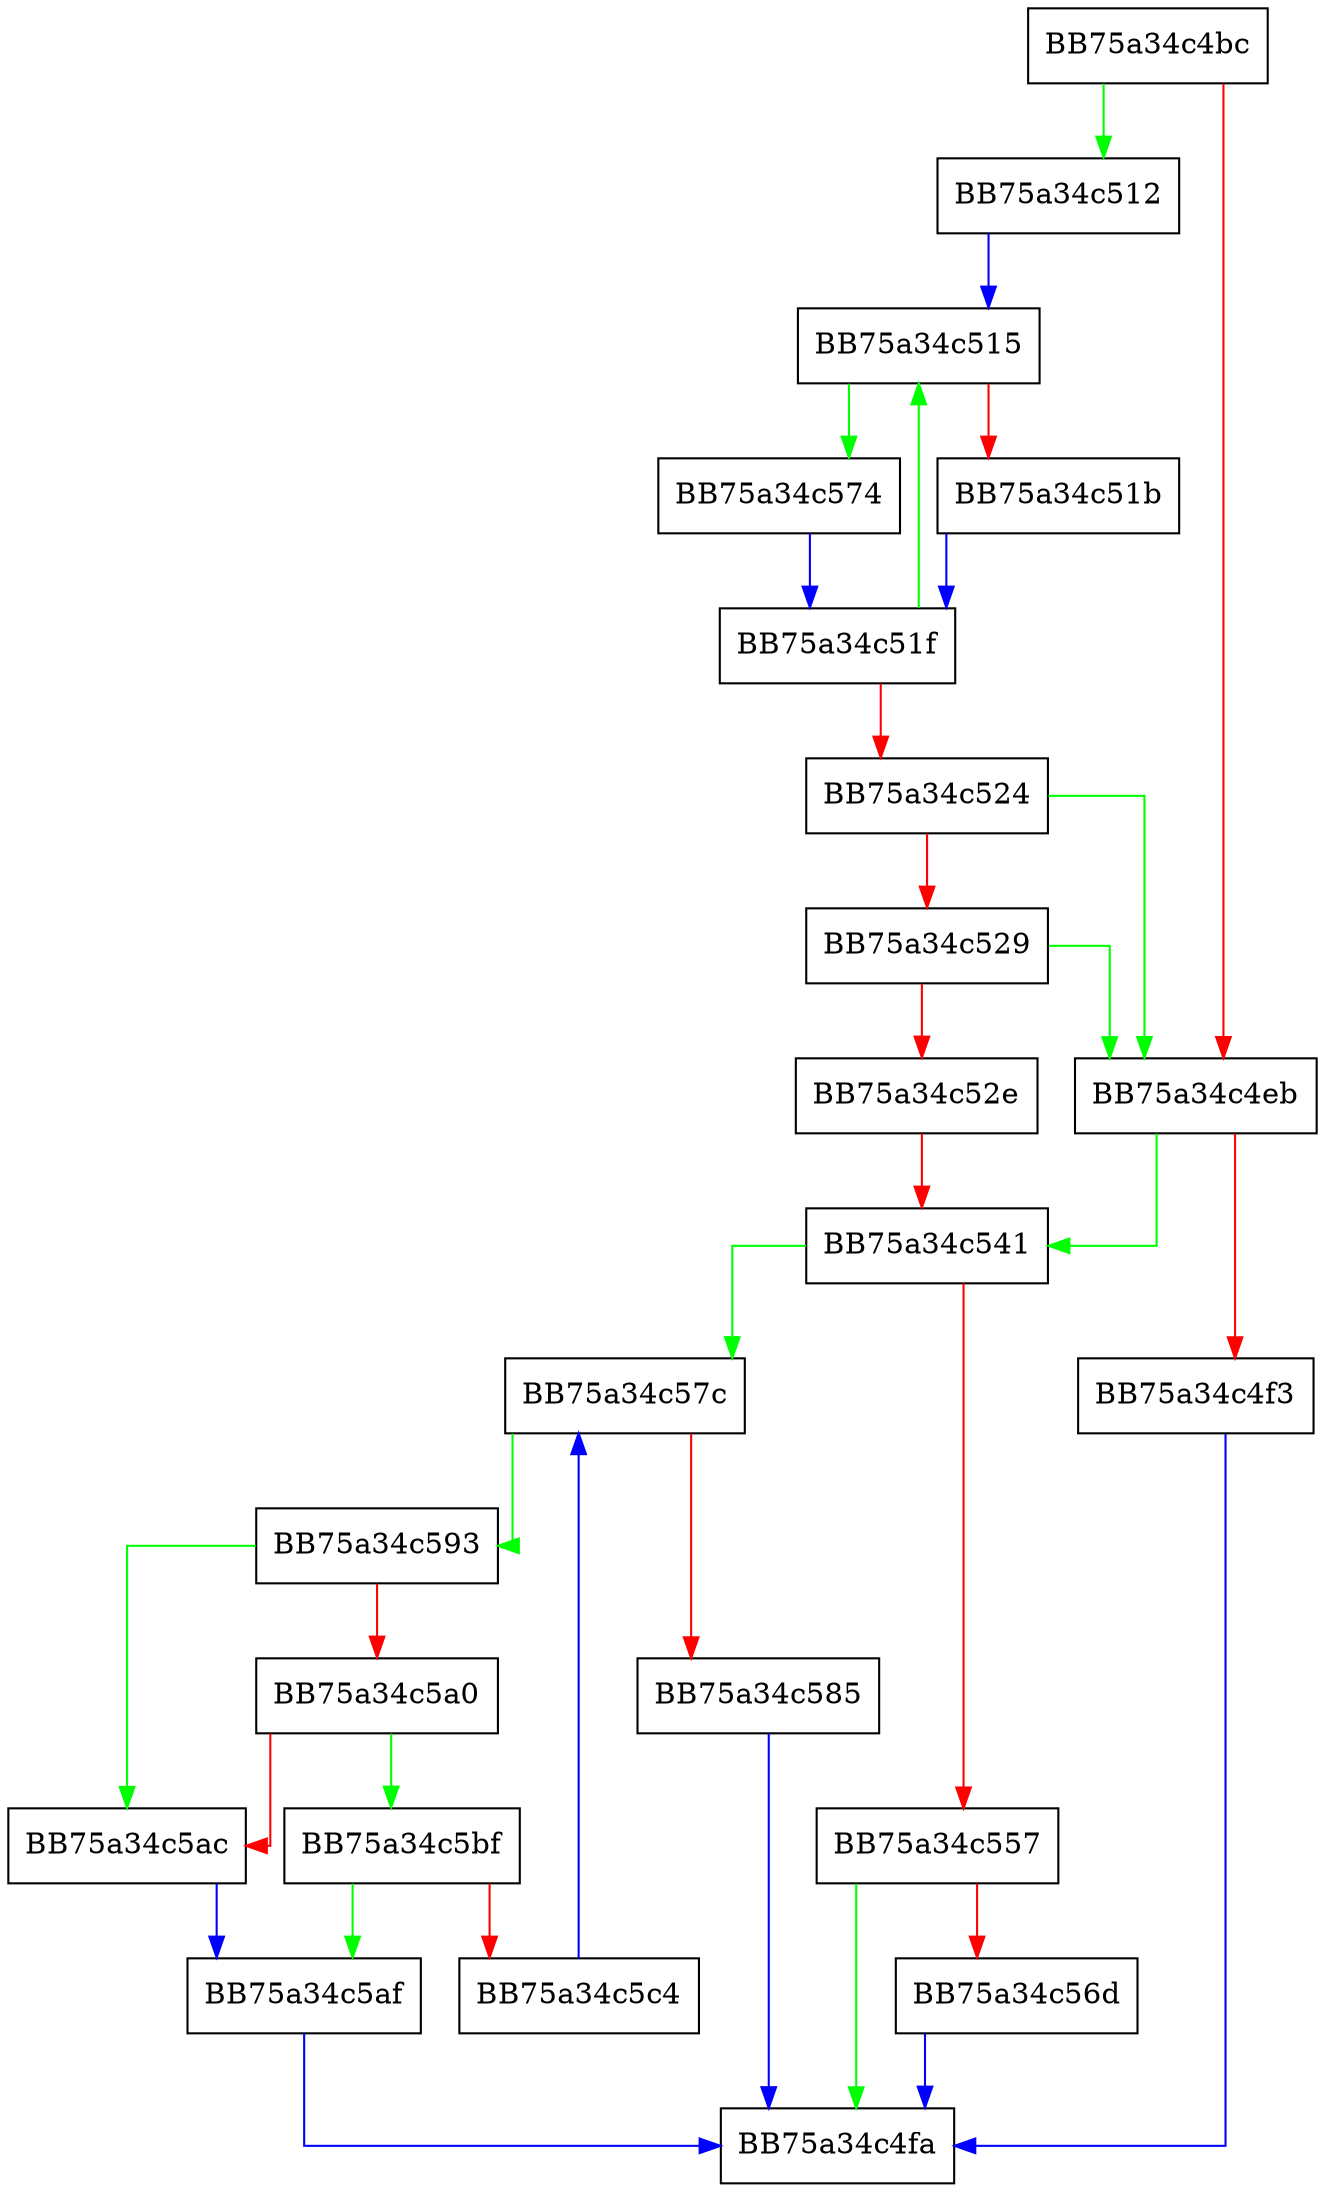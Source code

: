 digraph left_difference {
  node [shape="box"];
  graph [splines=ortho];
  BB75a34c4bc -> BB75a34c512 [color="green"];
  BB75a34c4bc -> BB75a34c4eb [color="red"];
  BB75a34c4eb -> BB75a34c541 [color="green"];
  BB75a34c4eb -> BB75a34c4f3 [color="red"];
  BB75a34c4f3 -> BB75a34c4fa [color="blue"];
  BB75a34c512 -> BB75a34c515 [color="blue"];
  BB75a34c515 -> BB75a34c574 [color="green"];
  BB75a34c515 -> BB75a34c51b [color="red"];
  BB75a34c51b -> BB75a34c51f [color="blue"];
  BB75a34c51f -> BB75a34c515 [color="green"];
  BB75a34c51f -> BB75a34c524 [color="red"];
  BB75a34c524 -> BB75a34c4eb [color="green"];
  BB75a34c524 -> BB75a34c529 [color="red"];
  BB75a34c529 -> BB75a34c4eb [color="green"];
  BB75a34c529 -> BB75a34c52e [color="red"];
  BB75a34c52e -> BB75a34c541 [color="red"];
  BB75a34c541 -> BB75a34c57c [color="green"];
  BB75a34c541 -> BB75a34c557 [color="red"];
  BB75a34c557 -> BB75a34c4fa [color="green"];
  BB75a34c557 -> BB75a34c56d [color="red"];
  BB75a34c56d -> BB75a34c4fa [color="blue"];
  BB75a34c574 -> BB75a34c51f [color="blue"];
  BB75a34c57c -> BB75a34c593 [color="green"];
  BB75a34c57c -> BB75a34c585 [color="red"];
  BB75a34c585 -> BB75a34c4fa [color="blue"];
  BB75a34c593 -> BB75a34c5ac [color="green"];
  BB75a34c593 -> BB75a34c5a0 [color="red"];
  BB75a34c5a0 -> BB75a34c5bf [color="green"];
  BB75a34c5a0 -> BB75a34c5ac [color="red"];
  BB75a34c5ac -> BB75a34c5af [color="blue"];
  BB75a34c5af -> BB75a34c4fa [color="blue"];
  BB75a34c5bf -> BB75a34c5af [color="green"];
  BB75a34c5bf -> BB75a34c5c4 [color="red"];
  BB75a34c5c4 -> BB75a34c57c [color="blue"];
}